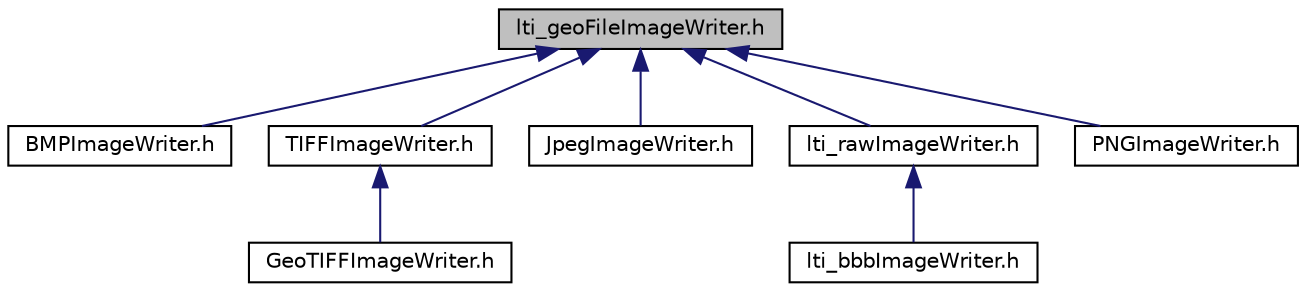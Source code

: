 digraph "lti_geoFileImageWriter.h"
{
  bgcolor="transparent";
  edge [fontname="Helvetica",fontsize="10",labelfontname="Helvetica",labelfontsize="10"];
  node [fontname="Helvetica",fontsize="10",shape=record];
  Node1 [label="lti_geoFileImageWriter.h",height=0.2,width=0.4,color="black", fillcolor="grey75", style="filled" fontcolor="black"];
  Node1 -> Node2 [dir="back",color="midnightblue",fontsize="10",style="solid",fontname="Helvetica"];
  Node2 [label="BMPImageWriter.h",height=0.2,width=0.4,color="black",URL="$a00127.html"];
  Node1 -> Node3 [dir="back",color="midnightblue",fontsize="10",style="solid",fontname="Helvetica"];
  Node3 [label="TIFFImageWriter.h",height=0.2,width=0.4,color="black",URL="$a00232.html"];
  Node3 -> Node4 [dir="back",color="midnightblue",fontsize="10",style="solid",fontname="Helvetica"];
  Node4 [label="GeoTIFFImageWriter.h",height=0.2,width=0.4,color="black",URL="$a00131.html"];
  Node1 -> Node5 [dir="back",color="midnightblue",fontsize="10",style="solid",fontname="Helvetica"];
  Node5 [label="JpegImageWriter.h",height=0.2,width=0.4,color="black",URL="$a00138.html"];
  Node1 -> Node6 [dir="back",color="midnightblue",fontsize="10",style="solid",fontname="Helvetica"];
  Node6 [label="lti_rawImageWriter.h",height=0.2,width=0.4,color="black",URL="$a00202.html"];
  Node6 -> Node7 [dir="back",color="midnightblue",fontsize="10",style="solid",fontname="Helvetica"];
  Node7 [label="lti_bbbImageWriter.h",height=0.2,width=0.4,color="black",URL="$a00165.html"];
  Node1 -> Node8 [dir="back",color="midnightblue",fontsize="10",style="solid",fontname="Helvetica"];
  Node8 [label="PNGImageWriter.h",height=0.2,width=0.4,color="black",URL="$a00225.html"];
}
